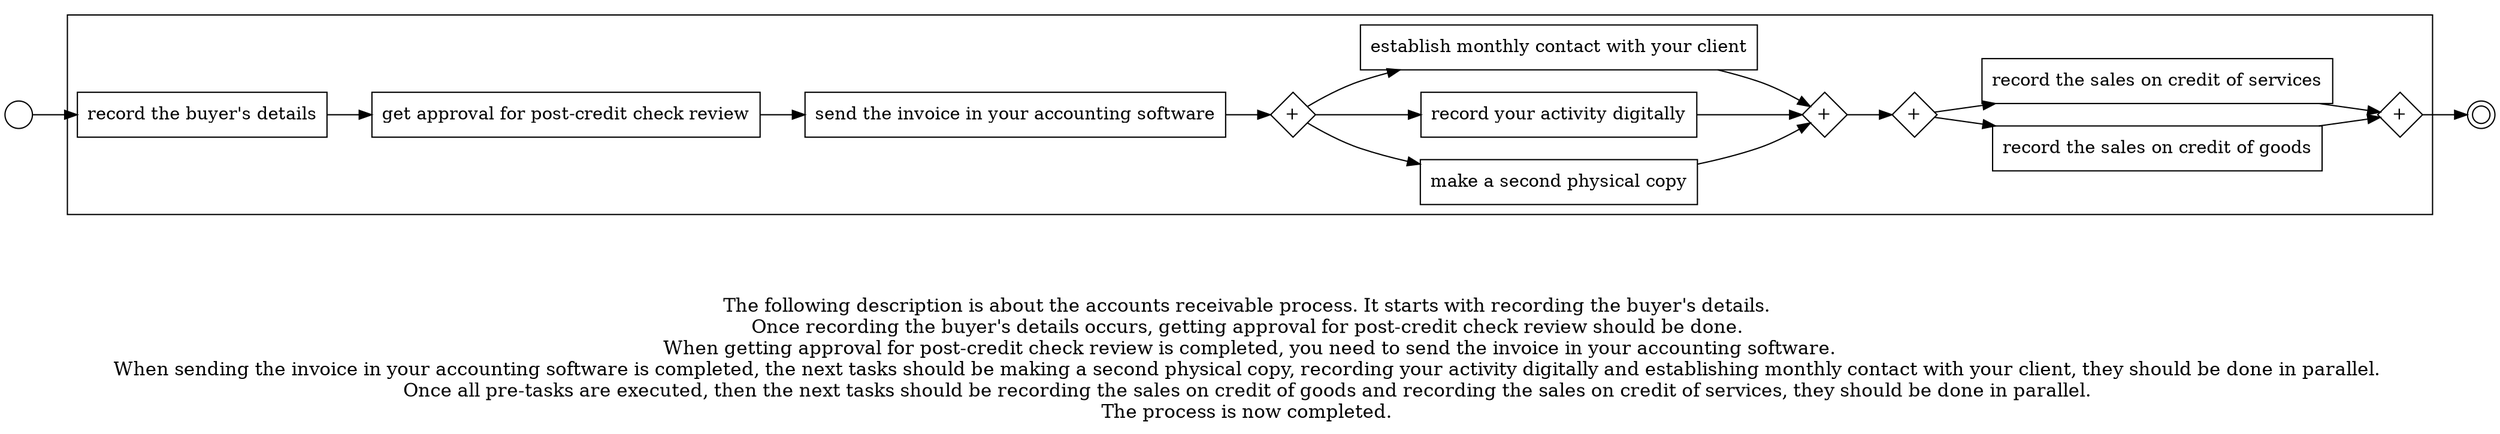 digraph accounts_receivable_process_108 {
	graph [rankdir=LR]
	START_NODE [label="" shape=circle width=0.3]
	subgraph CLUSTER_0 {
		"record the buyer's details" [shape=box]
		"get approval for post-credit check review" [shape=box]
		"record the buyer's details" -> "get approval for post-credit check review"
		"send the invoice in your accounting software" [shape=box]
		"get approval for post-credit check review" -> "send the invoice in your accounting software"
		"AND_SPLIT--4. Tracking_ASSM" [label="+" fixedsize=true shape=diamond width=0.5]
		"send the invoice in your accounting software" -> "AND_SPLIT--4. Tracking_ASSM"
		"make a second physical copy" [shape=box]
		"AND_SPLIT--4. Tracking_ASSM" -> "make a second physical copy"
		"record your activity digitally" [shape=box]
		"AND_SPLIT--4. Tracking_ASSM" -> "record your activity digitally"
		"establish monthly contact with your client" [shape=box]
		"AND_SPLIT--4. Tracking_ASSM" -> "establish monthly contact with your client"
		"AND_JOIN--4. Tracking_ASSM" [label="+" fixedsize=true shape=diamond width=0.5]
		"make a second physical copy" -> "AND_JOIN--4. Tracking_ASSM"
		"record your activity digitally" -> "AND_JOIN--4. Tracking_ASSM"
		"establish monthly contact with your client" -> "AND_JOIN--4. Tracking_ASSM"
		"AND_SPLIT--5. Accounting for accounts receivable_NMLD" [label="+" fixedsize=true shape=diamond width=0.5]
		"AND_JOIN--4. Tracking_ASSM" -> "AND_SPLIT--5. Accounting for accounts receivable_NMLD"
		"record the sales on credit of goods" [shape=box]
		"AND_SPLIT--5. Accounting for accounts receivable_NMLD" -> "record the sales on credit of goods"
		"record the sales on credit of services" [shape=box]
		"AND_SPLIT--5. Accounting for accounts receivable_NMLD" -> "record the sales on credit of services"
		"AND_JOIN--5. Accounting for accounts receivable_NMLD" [label="+" fixedsize=true shape=diamond width=0.5]
		"record the sales on credit of goods" -> "AND_JOIN--5. Accounting for accounts receivable_NMLD"
		"record the sales on credit of services" -> "AND_JOIN--5. Accounting for accounts receivable_NMLD"
	}
	START_NODE -> "record the buyer's details"
	END_NODE [label="" shape=doublecircle width=0.2]
	"AND_JOIN--5. Accounting for accounts receivable_NMLD" -> END_NODE
	fontsize=15 label="\n\n
The following description is about the accounts receivable process. It starts with recording the buyer's details. 
Once recording the buyer's details occurs, getting approval for post-credit check review should be done. 
When getting approval for post-credit check review is completed, you need to send the invoice in your accounting software.
When sending the invoice in your accounting software is completed, the next tasks should be making a second physical copy, recording your activity digitally and establishing monthly contact with your client, they should be done in parallel. 
Once all pre-tasks are executed, then the next tasks should be recording the sales on credit of goods and recording the sales on credit of services, they should be done in parallel. 
The process is now completed. 
"
}
